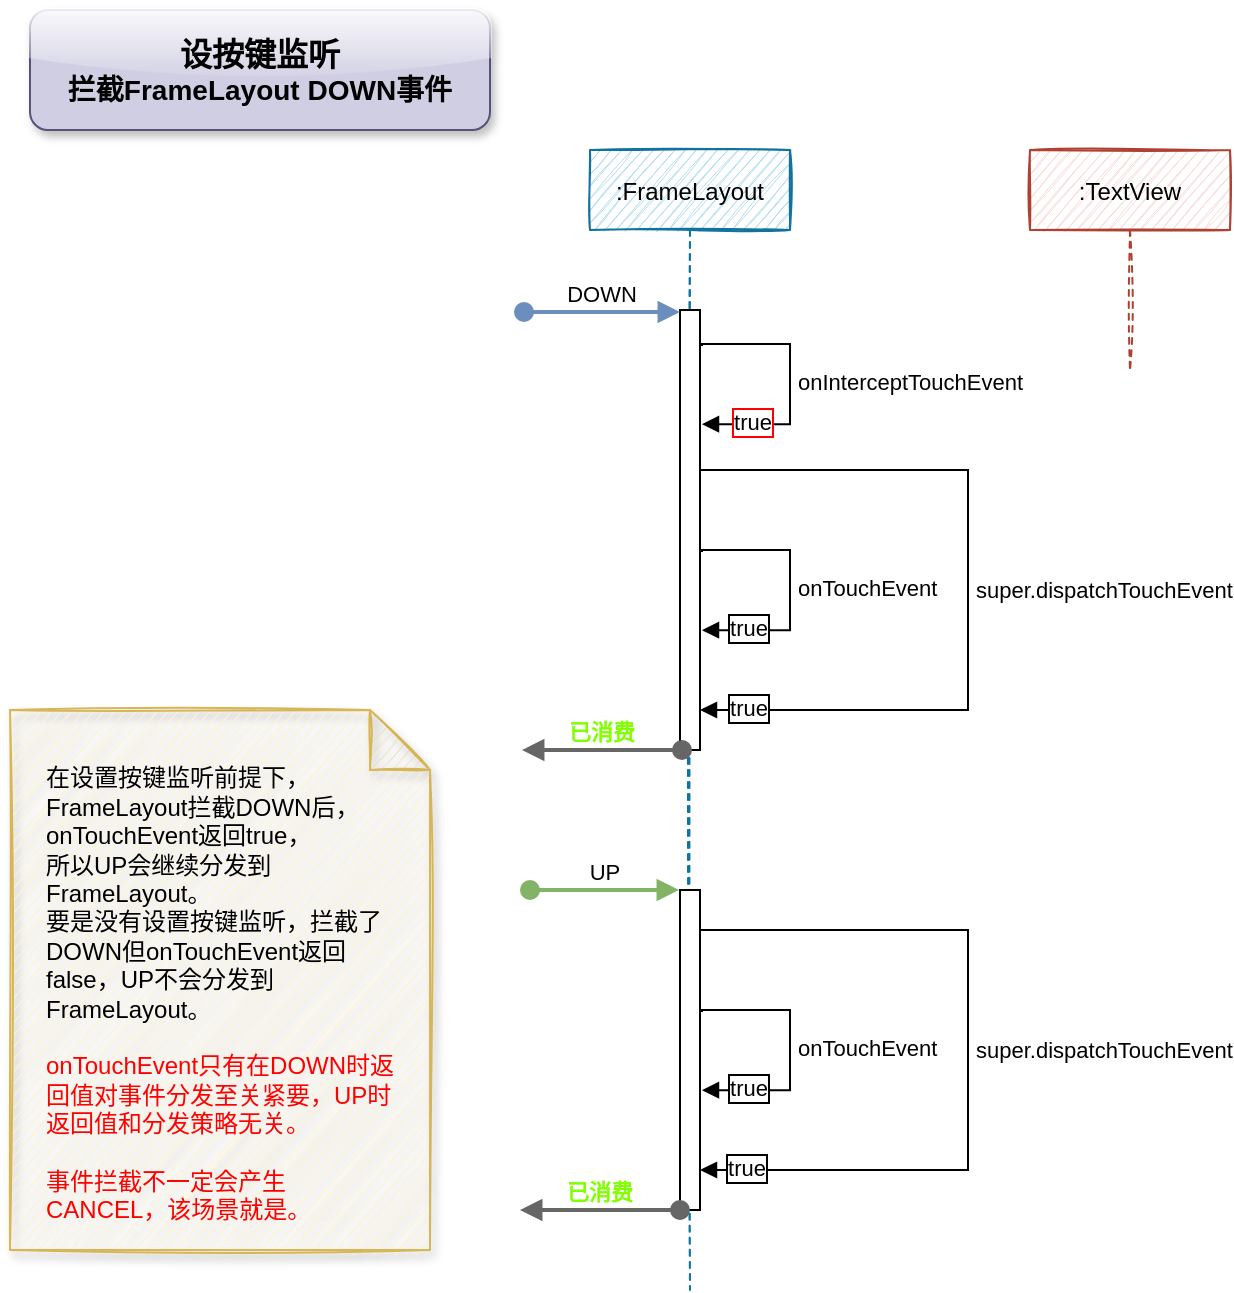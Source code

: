 <mxfile version="13.9.9" type="device"><diagram id="g5KQm9LwEilppPqwzecS" name="第 1 页"><mxGraphModel dx="946" dy="607" grid="1" gridSize="10" guides="1" tooltips="1" connect="1" arrows="1" fold="1" page="1" pageScale="1" pageWidth="827" pageHeight="1169" math="0" shadow="0"><root><mxCell id="0"/><mxCell id="1" parent="0"/><mxCell id="23xOcYvVxP8pmoMqUhsU-3" value=":TextView" style="shape=umlLifeline;perimeter=lifelinePerimeter;container=1;collapsible=0;recursiveResize=0;rounded=0;shadow=0;strokeWidth=1;fillColor=#fad9d5;strokeColor=#ae4132;sketch=1;" parent="1" vertex="1"><mxGeometry x="780" y="170" width="100" height="110" as="geometry"/></mxCell><mxCell id="23xOcYvVxP8pmoMqUhsU-1" value=":FrameLayout" style="shape=umlLifeline;perimeter=lifelinePerimeter;container=1;collapsible=0;recursiveResize=0;rounded=0;shadow=0;strokeWidth=1;sketch=1;glass=0;fillColor=#b1ddf0;strokeColor=#10739e;" parent="1" vertex="1"><mxGeometry x="560" y="170" width="100" height="570" as="geometry"/></mxCell><mxCell id="23xOcYvVxP8pmoMqUhsU-2" value="" style="points=[];perimeter=orthogonalPerimeter;rounded=0;shadow=0;strokeWidth=1;" parent="23xOcYvVxP8pmoMqUhsU-1" vertex="1"><mxGeometry x="45" y="80" width="10" height="220" as="geometry"/></mxCell><mxCell id="fYGntg1bcLHudYZjo5_u-5" value="" style="points=[];perimeter=orthogonalPerimeter;rounded=0;shadow=0;strokeWidth=1;" parent="23xOcYvVxP8pmoMqUhsU-1" vertex="1"><mxGeometry x="45" y="370" width="10" height="160" as="geometry"/></mxCell><mxCell id="23xOcYvVxP8pmoMqUhsU-6" value="onInterceptTouchEvent" style="edgeStyle=orthogonalEdgeStyle;html=1;align=left;spacingLeft=2;endArrow=block;rounded=0;exitX=0.9;exitY=0.194;exitDx=0;exitDy=0;exitPerimeter=0;entryX=1;entryY=0.438;entryDx=0;entryDy=0;entryPerimeter=0;labelBackgroundColor=none;" parent="1" edge="1"><mxGeometry relative="1" as="geometry"><mxPoint x="616" y="268.04" as="sourcePoint"/><Array as="points"><mxPoint x="616" y="267"/><mxPoint x="660" y="267"/><mxPoint x="660" y="307"/></Array><mxPoint x="616" y="307.08" as="targetPoint"/></mxGeometry></mxCell><mxCell id="jO47JKwfF4qbaFlMGDrt-9" value="true" style="edgeLabel;html=1;align=center;verticalAlign=middle;resizable=0;points=[];labelBorderColor=#FF0000;" vertex="1" connectable="0" parent="23xOcYvVxP8pmoMqUhsU-6"><mxGeometry x="0.717" y="-1" relative="1" as="geometry"><mxPoint x="7" as="offset"/></mxGeometry></mxCell><mxCell id="23xOcYvVxP8pmoMqUhsU-8" value="onTouchEvent" style="edgeStyle=orthogonalEdgeStyle;html=1;align=left;spacingLeft=2;endArrow=block;rounded=0;exitX=0.9;exitY=0.194;exitDx=0;exitDy=0;exitPerimeter=0;entryX=1;entryY=0.438;entryDx=0;entryDy=0;entryPerimeter=0;labelBackgroundColor=none;" parent="1" edge="1"><mxGeometry relative="1" as="geometry"><mxPoint x="616" y="371.04" as="sourcePoint"/><Array as="points"><mxPoint x="616" y="370"/><mxPoint x="660" y="370"/><mxPoint x="660" y="410"/></Array><mxPoint x="616" y="410.08" as="targetPoint"/></mxGeometry></mxCell><mxCell id="jO47JKwfF4qbaFlMGDrt-10" value="true" style="edgeLabel;html=1;align=center;verticalAlign=middle;resizable=0;points=[];fontColor=#000000;labelBorderColor=#000000;" vertex="1" connectable="0" parent="23xOcYvVxP8pmoMqUhsU-8"><mxGeometry x="0.628" relative="1" as="geometry"><mxPoint x="-1" y="-1" as="offset"/></mxGeometry></mxCell><mxCell id="23xOcYvVxP8pmoMqUhsU-13" value="&lt;span style=&quot;text-align: center&quot;&gt;super.dispatchTouchEvent&lt;/span&gt;" style="edgeStyle=orthogonalEdgeStyle;html=1;align=left;spacingLeft=2;endArrow=block;rounded=0;labelBackgroundColor=none;" parent="1" edge="1"><mxGeometry relative="1" as="geometry"><mxPoint x="615" y="330" as="sourcePoint"/><Array as="points"><mxPoint x="749" y="330"/><mxPoint x="749" y="450"/></Array><mxPoint x="615" y="450" as="targetPoint"/></mxGeometry></mxCell><mxCell id="jO47JKwfF4qbaFlMGDrt-11" value="true" style="edgeLabel;html=1;align=center;verticalAlign=middle;resizable=0;points=[];fontColor=#000000;labelBorderColor=#000000;" vertex="1" connectable="0" parent="23xOcYvVxP8pmoMqUhsU-13"><mxGeometry x="0.902" y="-2" relative="1" as="geometry"><mxPoint x="5" y="1" as="offset"/></mxGeometry></mxCell><mxCell id="fYGntg1bcLHudYZjo5_u-1" value="DOWN" style="verticalAlign=bottom;startArrow=oval;endArrow=block;startSize=8;shadow=0;strokeWidth=2;sketch=0;fillColor=#dae8fc;strokeColor=#6c8ebf;labelBackgroundColor=none;" parent="1" edge="1"><mxGeometry relative="1" as="geometry"><mxPoint x="527" y="251" as="sourcePoint"/><mxPoint x="605" y="251" as="targetPoint"/></mxGeometry></mxCell><mxCell id="fYGntg1bcLHudYZjo5_u-2" value="已消费" style="verticalAlign=bottom;startArrow=oval;endArrow=block;startSize=8;shadow=0;strokeWidth=2;fillColor=#f5f5f5;strokeColor=#666666;labelBackgroundColor=none;fontColor=#80FF00;fontStyle=1" parent="1" edge="1"><mxGeometry relative="1" as="geometry"><mxPoint x="606" y="470" as="sourcePoint"/><mxPoint x="526" y="470" as="targetPoint"/></mxGeometry></mxCell><mxCell id="fYGntg1bcLHudYZjo5_u-3" value="UP" style="verticalAlign=bottom;startArrow=oval;endArrow=block;startSize=8;shadow=0;strokeWidth=2;sketch=0;fillColor=#d5e8d4;strokeColor=#82b366;labelBackgroundColor=none;" parent="1" edge="1"><mxGeometry relative="1" as="geometry"><mxPoint x="530" y="540" as="sourcePoint"/><mxPoint x="604.5" y="540" as="targetPoint"/></mxGeometry></mxCell><mxCell id="fYGntg1bcLHudYZjo5_u-4" value="&lt;font&gt;&lt;b&gt;&lt;font style=&quot;font-size: 16px&quot;&gt;设按键监听&lt;/font&gt;&lt;/b&gt;&lt;br&gt;&lt;b style=&quot;font-size: 14px&quot;&gt;拦截&lt;/b&gt;&lt;b style=&quot;font-size: 14px&quot;&gt;FrameLayout&amp;nbsp;&lt;/b&gt;&lt;b style=&quot;font-size: 14px&quot;&gt;DOWN事件&lt;/b&gt;&lt;/font&gt;" style="rounded=1;whiteSpace=wrap;html=1;shadow=1;sketch=0;glass=1;fillColor=#d0cee2;strokeColor=#56517e;" parent="1" vertex="1"><mxGeometry x="280" y="100" width="230" height="60" as="geometry"/></mxCell><mxCell id="jO47JKwfF4qbaFlMGDrt-3" value="onTouchEvent" style="edgeStyle=orthogonalEdgeStyle;html=1;align=left;spacingLeft=2;endArrow=block;rounded=0;exitX=0.9;exitY=0.194;exitDx=0;exitDy=0;exitPerimeter=0;entryX=1;entryY=0.438;entryDx=0;entryDy=0;entryPerimeter=0;labelBackgroundColor=none;" edge="1" parent="1"><mxGeometry relative="1" as="geometry"><mxPoint x="616" y="601.04" as="sourcePoint"/><Array as="points"><mxPoint x="616" y="600"/><mxPoint x="660" y="600"/><mxPoint x="660" y="640"/></Array><mxPoint x="616" y="640.08" as="targetPoint"/></mxGeometry></mxCell><mxCell id="jO47JKwfF4qbaFlMGDrt-12" value="true" style="edgeLabel;html=1;align=center;verticalAlign=middle;resizable=0;points=[];fontColor=#000000;labelBorderColor=#000000;" vertex="1" connectable="0" parent="jO47JKwfF4qbaFlMGDrt-3"><mxGeometry x="0.7" relative="1" as="geometry"><mxPoint x="4" y="-1" as="offset"/></mxGeometry></mxCell><mxCell id="jO47JKwfF4qbaFlMGDrt-4" value="&lt;span style=&quot;text-align: center&quot;&gt;super.dispatchTouchEvent&lt;/span&gt;" style="edgeStyle=orthogonalEdgeStyle;html=1;align=left;spacingLeft=2;endArrow=block;rounded=0;labelBackgroundColor=none;" edge="1" parent="1"><mxGeometry relative="1" as="geometry"><mxPoint x="615" y="560" as="sourcePoint"/><Array as="points"><mxPoint x="749" y="560"/><mxPoint x="749" y="680"/></Array><mxPoint x="615" y="680" as="targetPoint"/></mxGeometry></mxCell><mxCell id="jO47JKwfF4qbaFlMGDrt-13" value="true" style="edgeLabel;html=1;align=center;verticalAlign=middle;resizable=0;points=[];fontColor=#000000;labelBorderColor=#000000;" vertex="1" connectable="0" parent="jO47JKwfF4qbaFlMGDrt-4"><mxGeometry x="0.917" relative="1" as="geometry"><mxPoint x="7" y="-1" as="offset"/></mxGeometry></mxCell><mxCell id="jO47JKwfF4qbaFlMGDrt-7" value="已消费" style="verticalAlign=bottom;startArrow=oval;endArrow=block;startSize=8;shadow=0;strokeWidth=2;fillColor=#f5f5f5;strokeColor=#666666;labelBackgroundColor=none;fontStyle=1;fontColor=#80FF00;" edge="1" parent="1"><mxGeometry relative="1" as="geometry"><mxPoint x="605" y="700" as="sourcePoint"/><mxPoint x="525" y="700" as="targetPoint"/></mxGeometry></mxCell><mxCell id="jO47JKwfF4qbaFlMGDrt-8" value="在设置按键监听前提下，&lt;br&gt;FrameLayout拦截DOWN后，onTouchEvent返回true，&lt;br&gt;所以UP会继续分发到FrameLayout。&lt;br&gt;要是没有设置按键监听，拦截了DOWN但onTouchEvent返回false，UP不会分发到FrameLayout。&lt;br&gt;&lt;br&gt;&lt;font color=&quot;#ff0000&quot;&gt;onTouchEvent只有在DOWN时返回值对事件分发至关紧要，UP时返回值和分发策略无关。&lt;br&gt;&lt;br&gt;事件拦截不一定会产生CANCEL，该场景就是。&lt;br&gt;&lt;/font&gt;" style="shape=note;whiteSpace=wrap;html=1;backgroundOutline=1;darkOpacity=0.05;sketch=1;shadow=1;fillColor=#fff2cc;strokeColor=#d6b656;align=left;spacing=18;spacingTop=13;" vertex="1" parent="1"><mxGeometry x="270" y="450" width="210" height="270" as="geometry"/></mxCell></root></mxGraphModel></diagram></mxfile>